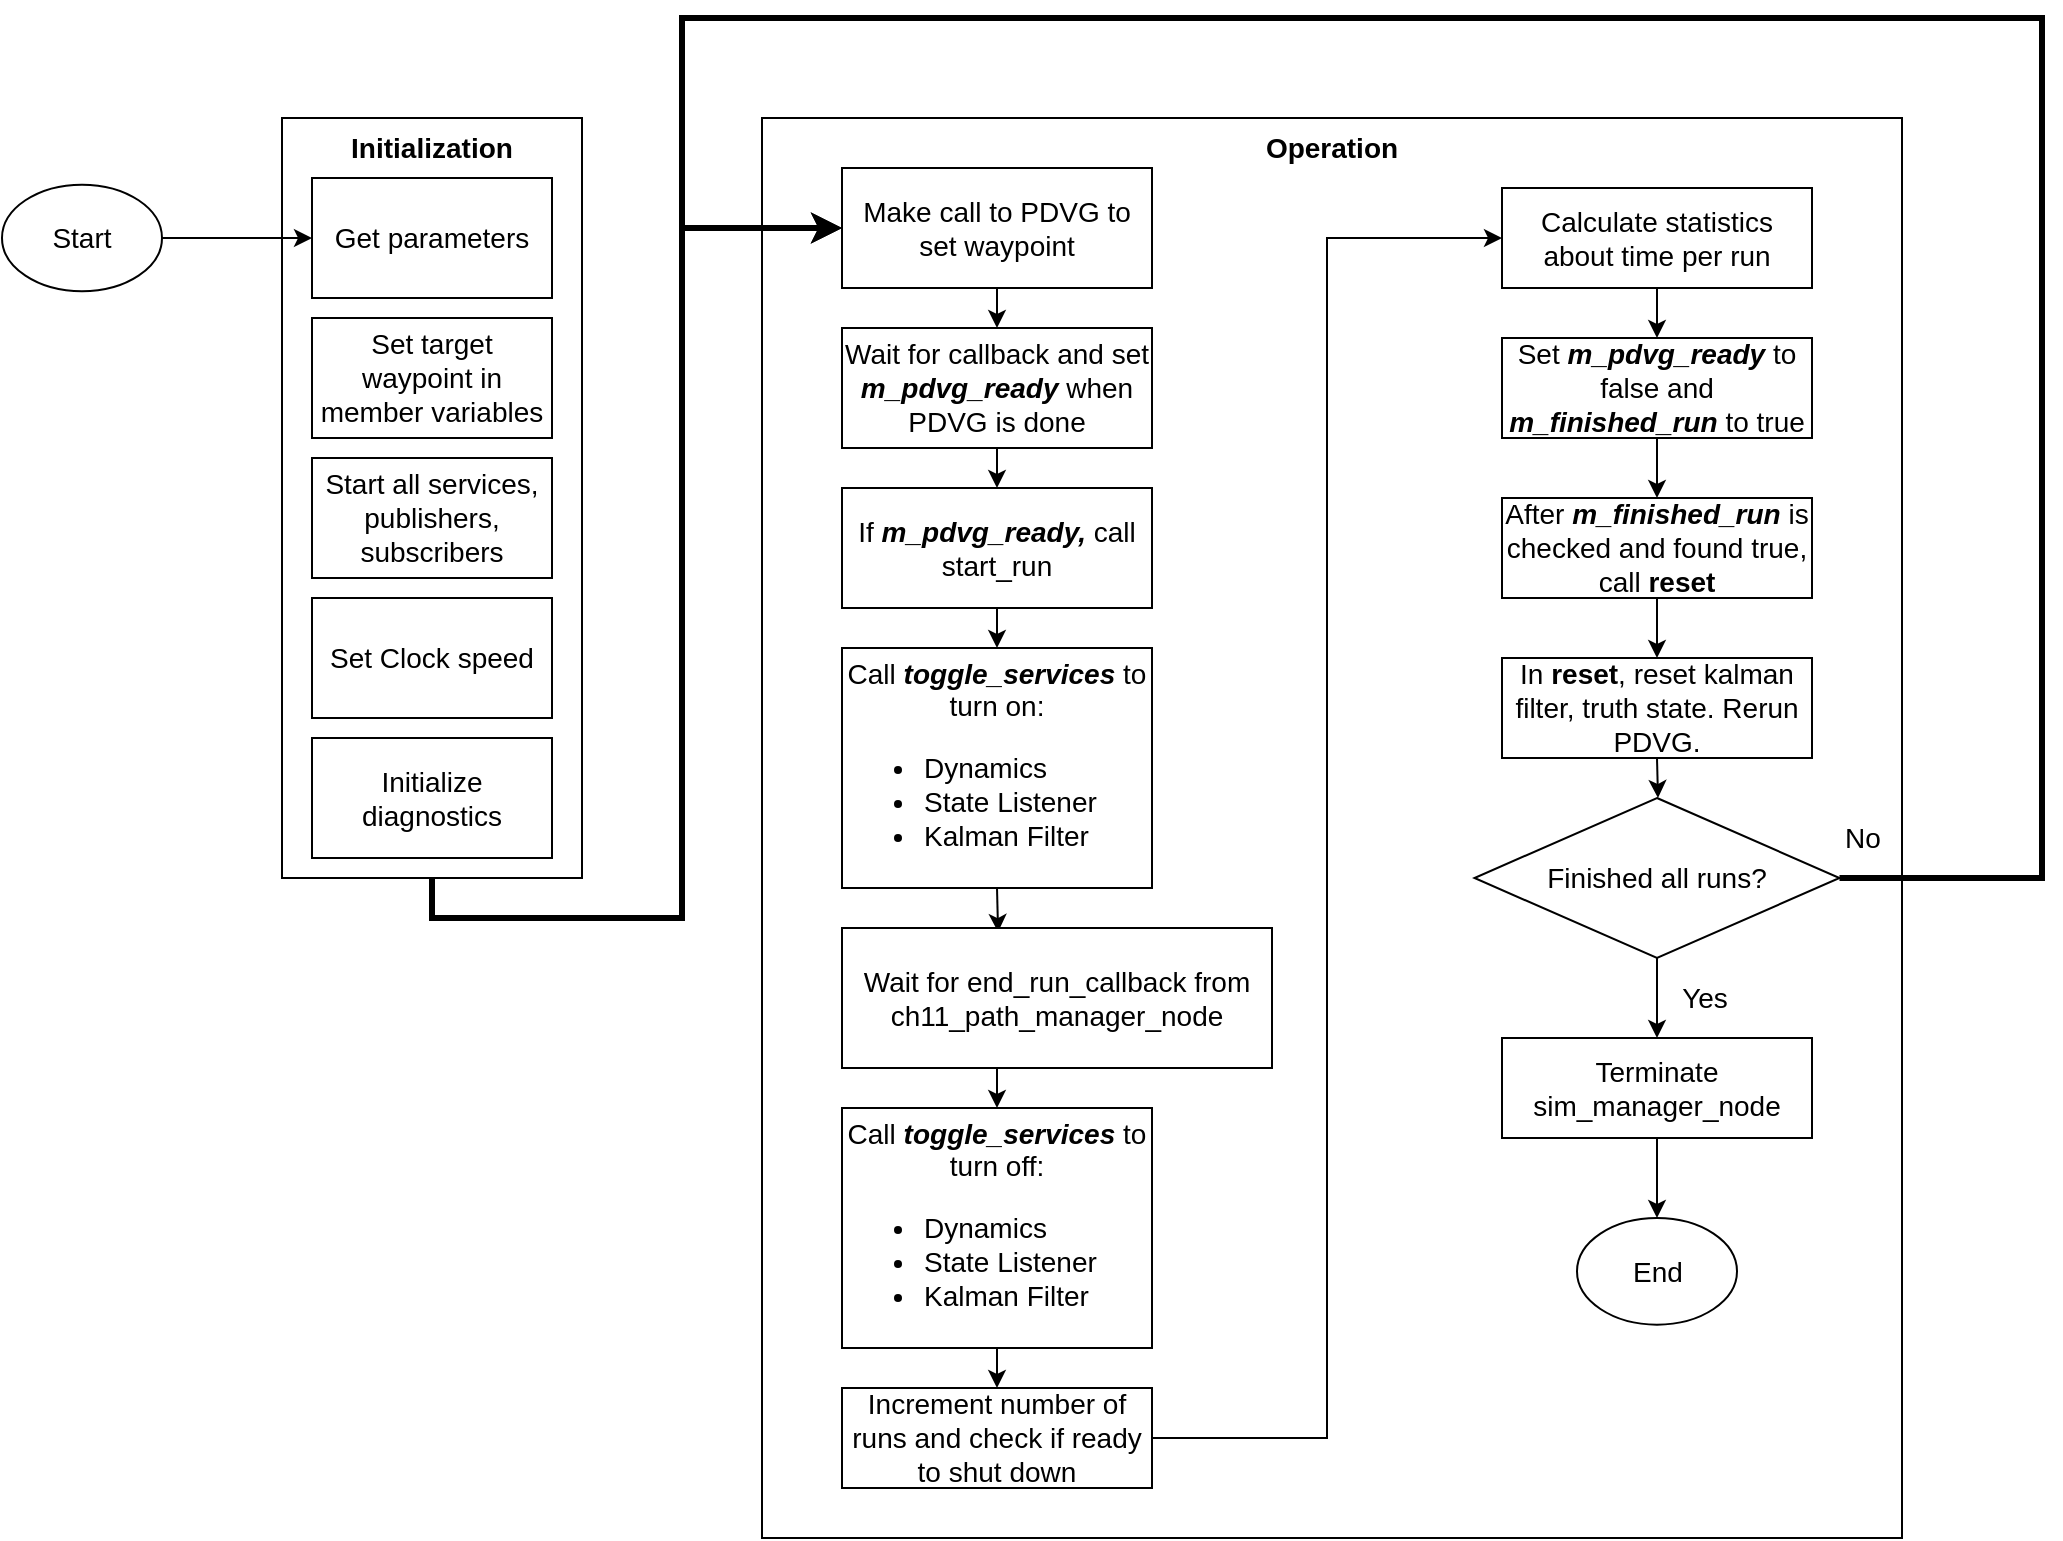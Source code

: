 <mxfile version="20.7.4" type="device"><diagram id="1yNC1E0_KaJ74yb6_E9-" name="Page-1"><mxGraphModel dx="2284" dy="1970" grid="1" gridSize="10" guides="1" tooltips="1" connect="1" arrows="1" fold="1" page="1" pageScale="1" pageWidth="850" pageHeight="1100" math="0" shadow="0"><root><mxCell id="0"/><mxCell id="1" parent="0"/><mxCell id="o6lcZtndeiLod_bBIP0r-7" value="" style="group" vertex="1" connectable="0" parent="1"><mxGeometry x="20" y="50" width="150" height="380" as="geometry"/></mxCell><mxCell id="o6lcZtndeiLod_bBIP0r-1" value="&lt;font style=&quot;font-size: 14px;&quot;&gt;&lt;b&gt;Initialization&lt;/b&gt;&lt;/font&gt;" style="rounded=0;whiteSpace=wrap;html=1;verticalAlign=top;movable=1;resizable=1;rotatable=1;deletable=1;editable=1;connectable=1;" vertex="1" parent="o6lcZtndeiLod_bBIP0r-7"><mxGeometry width="150" height="380" as="geometry"/></mxCell><mxCell id="o6lcZtndeiLod_bBIP0r-2" value="Get parameters" style="rounded=0;whiteSpace=wrap;html=1;fontSize=14;movable=1;resizable=1;rotatable=1;deletable=1;editable=1;connectable=1;" vertex="1" parent="o6lcZtndeiLod_bBIP0r-7"><mxGeometry x="15" y="30" width="120" height="60" as="geometry"/></mxCell><mxCell id="o6lcZtndeiLod_bBIP0r-3" value="Set target waypoint in member variables" style="rounded=0;whiteSpace=wrap;html=1;fontSize=14;movable=0;resizable=0;rotatable=0;deletable=0;editable=0;connectable=0;" vertex="1" parent="o6lcZtndeiLod_bBIP0r-7"><mxGeometry x="15" y="100" width="120" height="60" as="geometry"/></mxCell><mxCell id="o6lcZtndeiLod_bBIP0r-4" value="Start all services, publishers, subscribers" style="rounded=0;whiteSpace=wrap;html=1;fontSize=14;movable=0;resizable=0;rotatable=0;deletable=0;editable=0;connectable=0;" vertex="1" parent="o6lcZtndeiLod_bBIP0r-7"><mxGeometry x="15" y="170" width="120" height="60" as="geometry"/></mxCell><mxCell id="o6lcZtndeiLod_bBIP0r-5" value="Set Clock speed" style="rounded=0;whiteSpace=wrap;html=1;fontSize=14;movable=0;resizable=0;rotatable=0;deletable=0;editable=0;connectable=0;" vertex="1" parent="o6lcZtndeiLod_bBIP0r-7"><mxGeometry x="15" y="240" width="120" height="60" as="geometry"/></mxCell><mxCell id="o6lcZtndeiLod_bBIP0r-6" value="Initialize diagnostics" style="rounded=0;whiteSpace=wrap;html=1;fontSize=14;movable=0;resizable=0;rotatable=0;deletable=0;editable=0;connectable=0;" vertex="1" parent="o6lcZtndeiLod_bBIP0r-7"><mxGeometry x="15" y="310" width="120" height="60" as="geometry"/></mxCell><mxCell id="o6lcZtndeiLod_bBIP0r-9" value="&lt;font style=&quot;font-size: 14px;&quot;&gt;&lt;b&gt;Operation&lt;/b&gt;&lt;/font&gt;" style="rounded=0;whiteSpace=wrap;html=1;verticalAlign=top;movable=0;resizable=0;rotatable=0;deletable=0;editable=0;connectable=0;" vertex="1" parent="1"><mxGeometry x="260" y="50" width="570" height="710" as="geometry"/></mxCell><mxCell id="o6lcZtndeiLod_bBIP0r-27" style="edgeStyle=orthogonalEdgeStyle;rounded=0;orthogonalLoop=1;jettySize=auto;html=1;exitX=0.5;exitY=1;exitDx=0;exitDy=0;entryX=0.5;entryY=0;entryDx=0;entryDy=0;fontSize=14;" edge="1" parent="1" source="o6lcZtndeiLod_bBIP0r-10" target="o6lcZtndeiLod_bBIP0r-16"><mxGeometry relative="1" as="geometry"/></mxCell><mxCell id="o6lcZtndeiLod_bBIP0r-10" value="Make call to PDVG to set waypoint" style="rounded=0;whiteSpace=wrap;html=1;fontSize=14;" vertex="1" parent="1"><mxGeometry x="300" y="75" width="155" height="60" as="geometry"/></mxCell><mxCell id="o6lcZtndeiLod_bBIP0r-28" style="edgeStyle=orthogonalEdgeStyle;rounded=0;orthogonalLoop=1;jettySize=auto;html=1;exitX=0.5;exitY=1;exitDx=0;exitDy=0;entryX=0.5;entryY=0;entryDx=0;entryDy=0;fontSize=14;" edge="1" parent="1" source="o6lcZtndeiLod_bBIP0r-16" target="o6lcZtndeiLod_bBIP0r-17"><mxGeometry relative="1" as="geometry"/></mxCell><mxCell id="o6lcZtndeiLod_bBIP0r-16" value="Wait for callback and set &lt;i&gt;&lt;b&gt;m_pdvg_ready&lt;/b&gt;&lt;/i&gt;&amp;nbsp;when PDVG is done" style="rounded=0;whiteSpace=wrap;html=1;fontSize=14;" vertex="1" parent="1"><mxGeometry x="300" y="155" width="155" height="60" as="geometry"/></mxCell><mxCell id="o6lcZtndeiLod_bBIP0r-29" style="edgeStyle=orthogonalEdgeStyle;rounded=0;orthogonalLoop=1;jettySize=auto;html=1;exitX=0.5;exitY=1;exitDx=0;exitDy=0;entryX=0.5;entryY=0;entryDx=0;entryDy=0;fontSize=14;" edge="1" parent="1" source="o6lcZtndeiLod_bBIP0r-17" target="o6lcZtndeiLod_bBIP0r-18"><mxGeometry relative="1" as="geometry"/></mxCell><mxCell id="o6lcZtndeiLod_bBIP0r-17" value="If &lt;i style=&quot;font-weight: bold;&quot;&gt;m_pdvg_ready, &lt;/i&gt;call start_run" style="rounded=0;whiteSpace=wrap;html=1;fontSize=14;" vertex="1" parent="1"><mxGeometry x="300" y="235" width="155" height="60" as="geometry"/></mxCell><mxCell id="o6lcZtndeiLod_bBIP0r-30" style="edgeStyle=orthogonalEdgeStyle;rounded=0;orthogonalLoop=1;jettySize=auto;html=1;exitX=0.5;exitY=1;exitDx=0;exitDy=0;entryX=0.363;entryY=0.029;entryDx=0;entryDy=0;entryPerimeter=0;fontSize=14;" edge="1" parent="1" source="o6lcZtndeiLod_bBIP0r-18" target="o6lcZtndeiLod_bBIP0r-19"><mxGeometry relative="1" as="geometry"/></mxCell><mxCell id="o6lcZtndeiLod_bBIP0r-18" value="Call &lt;i&gt;&lt;b&gt;toggle_services&lt;/b&gt;&lt;/i&gt; to turn on:&lt;br&gt;&lt;div style=&quot;text-align: left;&quot;&gt;&lt;ul&gt;&lt;li&gt;Dynamics&lt;/li&gt;&lt;li&gt;State Listener&lt;/li&gt;&lt;li&gt;Kalman Filter&lt;/li&gt;&lt;/ul&gt;&lt;/div&gt;" style="rounded=0;whiteSpace=wrap;html=1;fontSize=14;" vertex="1" parent="1"><mxGeometry x="300" y="315" width="155" height="120" as="geometry"/></mxCell><mxCell id="o6lcZtndeiLod_bBIP0r-31" style="edgeStyle=orthogonalEdgeStyle;rounded=0;orthogonalLoop=1;jettySize=auto;html=1;exitX=0.25;exitY=1;exitDx=0;exitDy=0;entryX=0.5;entryY=0;entryDx=0;entryDy=0;fontSize=14;" edge="1" parent="1" source="o6lcZtndeiLod_bBIP0r-19" target="o6lcZtndeiLod_bBIP0r-20"><mxGeometry relative="1" as="geometry"/></mxCell><mxCell id="o6lcZtndeiLod_bBIP0r-19" value="Wait for end_run_callback from ch11_path_manager_node" style="rounded=0;whiteSpace=wrap;html=1;fontSize=14;" vertex="1" parent="1"><mxGeometry x="300" y="455" width="215" height="70" as="geometry"/></mxCell><mxCell id="o6lcZtndeiLod_bBIP0r-32" style="edgeStyle=orthogonalEdgeStyle;rounded=0;orthogonalLoop=1;jettySize=auto;html=1;exitX=0.5;exitY=1;exitDx=0;exitDy=0;entryX=0.5;entryY=0;entryDx=0;entryDy=0;fontSize=14;" edge="1" parent="1" source="o6lcZtndeiLod_bBIP0r-20" target="o6lcZtndeiLod_bBIP0r-21"><mxGeometry relative="1" as="geometry"/></mxCell><mxCell id="o6lcZtndeiLod_bBIP0r-20" value="Call &lt;i&gt;&lt;b&gt;toggle_services&lt;/b&gt;&lt;/i&gt; to turn off:&lt;br&gt;&lt;div style=&quot;text-align: left;&quot;&gt;&lt;ul&gt;&lt;li&gt;Dynamics&lt;/li&gt;&lt;li&gt;State Listener&lt;/li&gt;&lt;li&gt;Kalman Filter&lt;/li&gt;&lt;/ul&gt;&lt;/div&gt;" style="rounded=0;whiteSpace=wrap;html=1;fontSize=14;" vertex="1" parent="1"><mxGeometry x="300" y="545" width="155" height="120" as="geometry"/></mxCell><mxCell id="o6lcZtndeiLod_bBIP0r-33" style="edgeStyle=orthogonalEdgeStyle;rounded=0;orthogonalLoop=1;jettySize=auto;html=1;exitX=1;exitY=0.5;exitDx=0;exitDy=0;entryX=0;entryY=0.5;entryDx=0;entryDy=0;fontSize=14;" edge="1" parent="1" source="o6lcZtndeiLod_bBIP0r-21" target="o6lcZtndeiLod_bBIP0r-22"><mxGeometry relative="1" as="geometry"/></mxCell><mxCell id="o6lcZtndeiLod_bBIP0r-21" value="Increment number of runs and check if ready to shut down" style="rounded=0;whiteSpace=wrap;html=1;fontSize=14;" vertex="1" parent="1"><mxGeometry x="300" y="685" width="155" height="50" as="geometry"/></mxCell><mxCell id="o6lcZtndeiLod_bBIP0r-34" style="edgeStyle=orthogonalEdgeStyle;rounded=0;orthogonalLoop=1;jettySize=auto;html=1;exitX=0.5;exitY=1;exitDx=0;exitDy=0;entryX=0.5;entryY=0;entryDx=0;entryDy=0;fontSize=14;" edge="1" parent="1" source="o6lcZtndeiLod_bBIP0r-22" target="o6lcZtndeiLod_bBIP0r-23"><mxGeometry relative="1" as="geometry"/></mxCell><mxCell id="o6lcZtndeiLod_bBIP0r-22" value="Calculate statistics about time per run" style="rounded=0;whiteSpace=wrap;html=1;fontSize=14;" vertex="1" parent="1"><mxGeometry x="630" y="85" width="155" height="50" as="geometry"/></mxCell><mxCell id="o6lcZtndeiLod_bBIP0r-35" style="edgeStyle=orthogonalEdgeStyle;rounded=0;orthogonalLoop=1;jettySize=auto;html=1;exitX=0.5;exitY=1;exitDx=0;exitDy=0;entryX=0.5;entryY=0;entryDx=0;entryDy=0;fontSize=14;" edge="1" parent="1" source="o6lcZtndeiLod_bBIP0r-23" target="o6lcZtndeiLod_bBIP0r-24"><mxGeometry relative="1" as="geometry"/></mxCell><mxCell id="o6lcZtndeiLod_bBIP0r-23" value="Set &lt;i style=&quot;font-weight: bold;&quot;&gt;m_pdvg_ready &lt;/i&gt;to false&amp;nbsp;and &lt;i style=&quot;font-weight: bold;&quot;&gt;m_finished_run &lt;/i&gt;to true" style="rounded=0;whiteSpace=wrap;html=1;fontSize=14;" vertex="1" parent="1"><mxGeometry x="630" y="160" width="155" height="50" as="geometry"/></mxCell><mxCell id="o6lcZtndeiLod_bBIP0r-36" style="edgeStyle=orthogonalEdgeStyle;rounded=0;orthogonalLoop=1;jettySize=auto;html=1;exitX=0.5;exitY=1;exitDx=0;exitDy=0;entryX=0.5;entryY=0;entryDx=0;entryDy=0;fontSize=14;" edge="1" parent="1" source="o6lcZtndeiLod_bBIP0r-24" target="o6lcZtndeiLod_bBIP0r-25"><mxGeometry relative="1" as="geometry"/></mxCell><mxCell id="o6lcZtndeiLod_bBIP0r-24" value="After &lt;i style=&quot;font-weight: bold;&quot;&gt;m_finished_run &lt;/i&gt;is checked and found true, call &lt;b&gt;reset&lt;/b&gt;" style="rounded=0;whiteSpace=wrap;html=1;fontSize=14;" vertex="1" parent="1"><mxGeometry x="630" y="240" width="155" height="50" as="geometry"/></mxCell><mxCell id="o6lcZtndeiLod_bBIP0r-45" style="edgeStyle=orthogonalEdgeStyle;rounded=0;orthogonalLoop=1;jettySize=auto;html=1;exitX=0.5;exitY=1;exitDx=0;exitDy=0;strokeWidth=1;fontSize=14;" edge="1" parent="1" source="o6lcZtndeiLod_bBIP0r-25"><mxGeometry relative="1" as="geometry"><mxPoint x="708" y="390" as="targetPoint"/></mxGeometry></mxCell><mxCell id="o6lcZtndeiLod_bBIP0r-25" value="In &lt;b&gt;reset&lt;/b&gt;, reset kalman filter, truth state. Rerun PDVG." style="rounded=0;whiteSpace=wrap;html=1;fontSize=14;" vertex="1" parent="1"><mxGeometry x="630" y="320" width="155" height="50" as="geometry"/></mxCell><mxCell id="o6lcZtndeiLod_bBIP0r-38" value="No" style="edgeStyle=orthogonalEdgeStyle;rounded=0;orthogonalLoop=1;jettySize=auto;html=1;entryX=0;entryY=0.5;entryDx=0;entryDy=0;fontSize=14;strokeWidth=3;exitX=1;exitY=0.5;exitDx=0;exitDy=0;" edge="1" parent="1" source="o6lcZtndeiLod_bBIP0r-41" target="o6lcZtndeiLod_bBIP0r-10"><mxGeometry x="-0.984" y="20" relative="1" as="geometry"><mxPoint x="920" y="470" as="sourcePoint"/><Array as="points"><mxPoint x="900" y="430"/><mxPoint x="900"/><mxPoint x="220"/><mxPoint x="220" y="105"/></Array><mxPoint as="offset"/></mxGeometry></mxCell><mxCell id="o6lcZtndeiLod_bBIP0r-40" style="edgeStyle=orthogonalEdgeStyle;rounded=0;orthogonalLoop=1;jettySize=auto;html=1;exitX=0.5;exitY=1;exitDx=0;exitDy=0;entryX=0;entryY=0.5;entryDx=0;entryDy=0;strokeWidth=3;fontSize=14;" edge="1" parent="1" source="o6lcZtndeiLod_bBIP0r-1" target="o6lcZtndeiLod_bBIP0r-10"><mxGeometry relative="1" as="geometry"><Array as="points"><mxPoint x="95" y="450"/><mxPoint x="220" y="450"/><mxPoint x="220" y="105"/></Array></mxGeometry></mxCell><mxCell id="o6lcZtndeiLod_bBIP0r-43" value="Yes" style="edgeStyle=orthogonalEdgeStyle;rounded=0;orthogonalLoop=1;jettySize=auto;html=1;exitX=0.5;exitY=1;exitDx=0;exitDy=0;entryX=0.5;entryY=0;entryDx=0;entryDy=0;strokeWidth=1;fontSize=14;" edge="1" parent="1" source="o6lcZtndeiLod_bBIP0r-41" target="o6lcZtndeiLod_bBIP0r-42"><mxGeometry y="23" relative="1" as="geometry"><mxPoint as="offset"/></mxGeometry></mxCell><mxCell id="o6lcZtndeiLod_bBIP0r-41" value="Finished all runs?" style="rhombus;whiteSpace=wrap;html=1;fontSize=14;" vertex="1" parent="1"><mxGeometry x="616.25" y="390" width="182.5" height="80" as="geometry"/></mxCell><mxCell id="o6lcZtndeiLod_bBIP0r-51" style="edgeStyle=orthogonalEdgeStyle;rounded=0;orthogonalLoop=1;jettySize=auto;html=1;exitX=0.5;exitY=1;exitDx=0;exitDy=0;entryX=0.5;entryY=0;entryDx=0;entryDy=0;strokeWidth=1;fontSize=14;" edge="1" parent="1" source="o6lcZtndeiLod_bBIP0r-42" target="o6lcZtndeiLod_bBIP0r-50"><mxGeometry relative="1" as="geometry"/></mxCell><mxCell id="o6lcZtndeiLod_bBIP0r-42" value="Terminate sim_manager_node" style="rounded=0;whiteSpace=wrap;html=1;fontSize=14;" vertex="1" parent="1"><mxGeometry x="630" y="510" width="155" height="50" as="geometry"/></mxCell><mxCell id="o6lcZtndeiLod_bBIP0r-49" style="edgeStyle=orthogonalEdgeStyle;rounded=0;orthogonalLoop=1;jettySize=auto;html=1;exitX=1;exitY=0.5;exitDx=0;exitDy=0;entryX=0;entryY=0.5;entryDx=0;entryDy=0;strokeWidth=1;fontSize=14;" edge="1" parent="1" source="o6lcZtndeiLod_bBIP0r-47" target="o6lcZtndeiLod_bBIP0r-2"><mxGeometry relative="1" as="geometry"/></mxCell><mxCell id="o6lcZtndeiLod_bBIP0r-47" value="Start" style="ellipse;whiteSpace=wrap;html=1;fontSize=14;" vertex="1" parent="1"><mxGeometry x="-120" y="83.33" width="80" height="53.33" as="geometry"/></mxCell><mxCell id="o6lcZtndeiLod_bBIP0r-50" value="End" style="ellipse;whiteSpace=wrap;html=1;fontSize=14;" vertex="1" parent="1"><mxGeometry x="667.5" y="600" width="80" height="53.33" as="geometry"/></mxCell></root></mxGraphModel></diagram></mxfile>